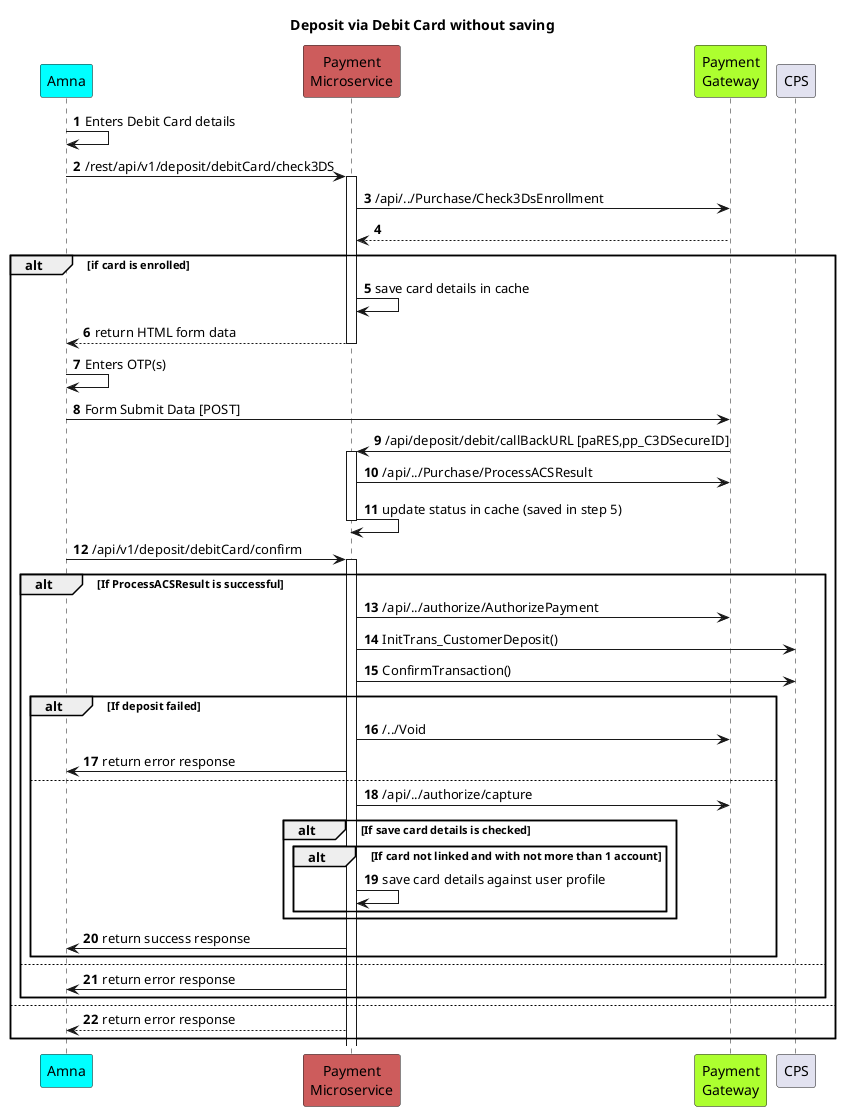 @startuml Basic
autonumber

title Deposit via Debit Card without saving 
'skinparam Monochrome true 
participant "Amna" as alice #Cyan
participant "Payment\nMicroservice" as pm #IndianRed
participant "Payment\nGateway" as pgw #GreenYellow
participant "CPS" as cps 

alice -> alice : Enters Debit Card details

alice-> pm ++: /rest/api/v1/deposit/debitCard/check3DS

pm->pgw: /api/../Purchase/Check3DsEnrollment
pgw-->pm:

alt if card is enrolled
    pm -> pm: save card details in cache
    pm --> alice -- : return HTML form data
    alice-> alice : Enters OTP(s)

    alice-> pgw : Form Submit Data [POST]

    pgw->pm ++: /api/deposit/debit/callBackURL [paRES,pp_C3DSecureID]


    pm-> pgw : /api/../Purchase/ProcessACSResult
    pm->pm --: update status in cache (saved in step 5)
    alice -> pm ++: /api/v1/deposit/debitCard/confirm
    alt If ProcessACSResult is successful
        pm -> pgw: /api/../authorize/AuthorizePayment
        pm->cps: InitTrans_CustomerDeposit()
        pm-> cps: ConfirmTransaction()

        alt If deposit failed 
            pm->pgw: /../Void
            pm->alice: return error response
        else
            pm->pgw: /api/../authorize/capture
            alt If save card details is checked
                alt If card not linked and with not more than 1 account
                    pm->pm: save card details against user profile
                end
            end
            pm->alice: return success response
        end 
    else 
        pm->alice: return error response
    end    
else  
    pm --> alice: return error response
end




@enduml